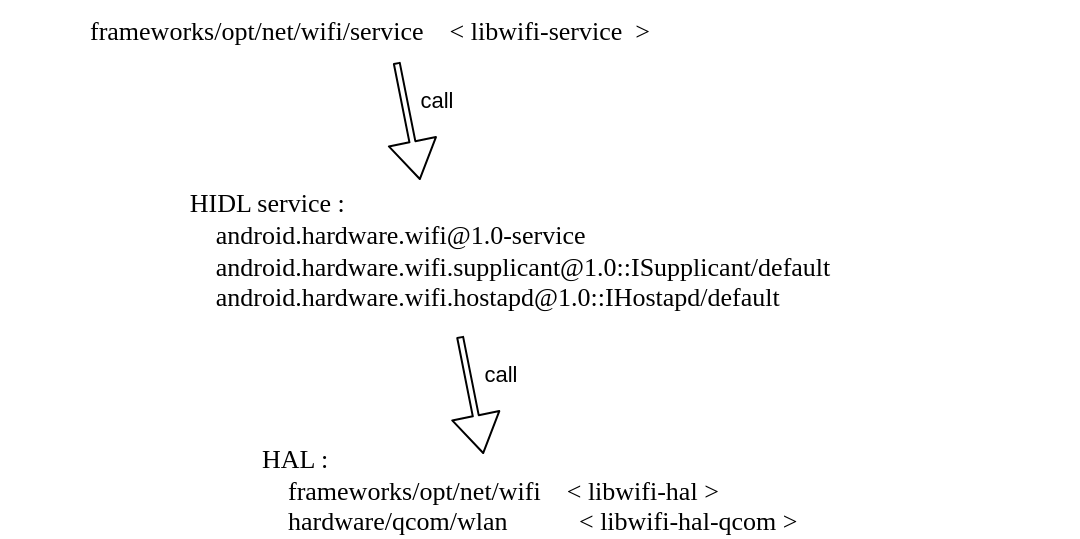 <mxfile version="14.5.1" type="device"><diagram id="WyCeYMK6zXsxbc0wgztE" name="Page-1"><mxGraphModel dx="1086" dy="411" grid="1" gridSize="10" guides="1" tooltips="1" connect="1" arrows="1" fold="1" page="1" pageScale="1" pageWidth="1169" pageHeight="827" math="0" shadow="0"><root><mxCell id="0"/><mxCell id="1" parent="0"/><mxCell id="aLXFCEFbpcMSqo4gaPbJ-1" value="&lt;font face=&quot;Comic Sans MS&quot; style=&quot;font-size: 13px&quot;&gt;frameworks/opt/net/wifi/service&amp;nbsp; &amp;nbsp; &amp;lt; libwifi-service&amp;nbsp; &amp;gt;&lt;/font&gt;" style="text;html=1;strokeColor=none;fillColor=none;align=center;verticalAlign=middle;whiteSpace=wrap;rounded=0;" parent="1" vertex="1"><mxGeometry x="90" y="70" width="370" height="30" as="geometry"/></mxCell><mxCell id="aLXFCEFbpcMSqo4gaPbJ-2" value="&lt;div style=&quot;text-align: left&quot;&gt;&lt;span style=&quot;font-size: 13px ; font-family: &amp;#34;comic sans ms&amp;#34;&quot;&gt;HIDL service :&amp;nbsp;&amp;nbsp;&lt;/span&gt;&lt;/div&gt;&lt;font face=&quot;Comic Sans MS&quot; style=&quot;font-size: 13px&quot;&gt;&lt;div style=&quot;text-align: left&quot;&gt;&lt;span&gt;&amp;nbsp; &amp;nbsp; android.hardware.wifi@1.0-service&lt;/span&gt;&lt;/div&gt;&lt;/font&gt;&lt;span style=&quot;font-family: &amp;#34;comic sans ms&amp;#34; ; font-size: 13px&quot;&gt;&lt;div style=&quot;text-align: left&quot;&gt;&lt;span&gt;&amp;nbsp; &amp;nbsp; android.hardware.wifi.supplicant@1.0::ISupplicant/default&lt;/span&gt;&lt;/div&gt;&lt;/span&gt;&lt;font face=&quot;Comic Sans MS&quot; style=&quot;font-size: 13px&quot;&gt;&lt;div style=&quot;text-align: left&quot;&gt;&lt;span&gt;&amp;nbsp; &amp;nbsp; android.hardware.wifi.hostapd@1.0::IHostapd/default&lt;/span&gt;&lt;/div&gt;&lt;/font&gt;" style="text;html=1;strokeColor=none;fillColor=none;align=center;verticalAlign=middle;whiteSpace=wrap;rounded=0;" parent="1" vertex="1"><mxGeometry x="140" y="180" width="410" height="30" as="geometry"/></mxCell><mxCell id="aLXFCEFbpcMSqo4gaPbJ-3" value="&lt;div&gt;&lt;font face=&quot;comic sans ms&quot;&gt;&lt;span style=&quot;font-size: 13px&quot;&gt;HAL :&lt;/span&gt;&lt;/font&gt;&lt;/div&gt;&lt;div&gt;&lt;font face=&quot;comic sans ms&quot;&gt;&lt;span style=&quot;font-size: 13px&quot;&gt;&amp;nbsp; &amp;nbsp; frameworks/opt/net/wifi&amp;nbsp; &amp;nbsp; &amp;lt; libwifi-hal &amp;gt;&lt;/span&gt;&lt;/font&gt;&lt;/div&gt;&lt;div&gt;&lt;font face=&quot;comic sans ms&quot;&gt;&lt;span style=&quot;font-size: 13px&quot;&gt;&amp;nbsp; &amp;nbsp; hardware/qcom/wlan&amp;nbsp; &amp;nbsp; &amp;nbsp; &amp;nbsp; &amp;nbsp; &amp;nbsp;&amp;lt; libwifi-hal-qcom &amp;gt;&lt;/span&gt;&lt;/font&gt;&lt;/div&gt;" style="text;html=1;strokeColor=none;fillColor=none;align=left;verticalAlign=middle;whiteSpace=wrap;rounded=0;" parent="1" vertex="1"><mxGeometry x="219" y="300" width="410" height="30" as="geometry"/></mxCell><mxCell id="aLXFCEFbpcMSqo4gaPbJ-4" value="" style="shape=flexArrow;endArrow=classic;html=1;width=3;exitX=0.536;exitY=1.041;exitDx=0;exitDy=0;exitPerimeter=0;" parent="1" source="aLXFCEFbpcMSqo4gaPbJ-1" edge="1"><mxGeometry width="50" height="50" relative="1" as="geometry"><mxPoint x="290" y="130" as="sourcePoint"/><mxPoint x="300" y="160" as="targetPoint"/></mxGeometry></mxCell><mxCell id="aLXFCEFbpcMSqo4gaPbJ-5" value="&amp;nbsp;call&amp;nbsp;" style="edgeLabel;html=1;align=center;verticalAlign=middle;resizable=0;points=[];" parent="aLXFCEFbpcMSqo4gaPbJ-4" vertex="1" connectable="0"><mxGeometry x="-0.443" y="3" relative="1" as="geometry"><mxPoint x="13.51" y="3" as="offset"/></mxGeometry></mxCell><mxCell id="aLXFCEFbpcMSqo4gaPbJ-7" value="" style="shape=flexArrow;endArrow=classic;html=1;width=3;exitX=0.536;exitY=1.041;exitDx=0;exitDy=0;exitPerimeter=0;" parent="1" edge="1"><mxGeometry width="50" height="50" relative="1" as="geometry"><mxPoint x="320.0" y="238.23" as="sourcePoint"/><mxPoint x="331.68" y="297" as="targetPoint"/></mxGeometry></mxCell><mxCell id="aLXFCEFbpcMSqo4gaPbJ-8" value="&amp;nbsp;call&amp;nbsp;" style="edgeLabel;html=1;align=center;verticalAlign=middle;resizable=0;points=[];" parent="aLXFCEFbpcMSqo4gaPbJ-7" vertex="1" connectable="0"><mxGeometry x="-0.443" y="3" relative="1" as="geometry"><mxPoint x="13.51" y="3" as="offset"/></mxGeometry></mxCell></root></mxGraphModel></diagram></mxfile>